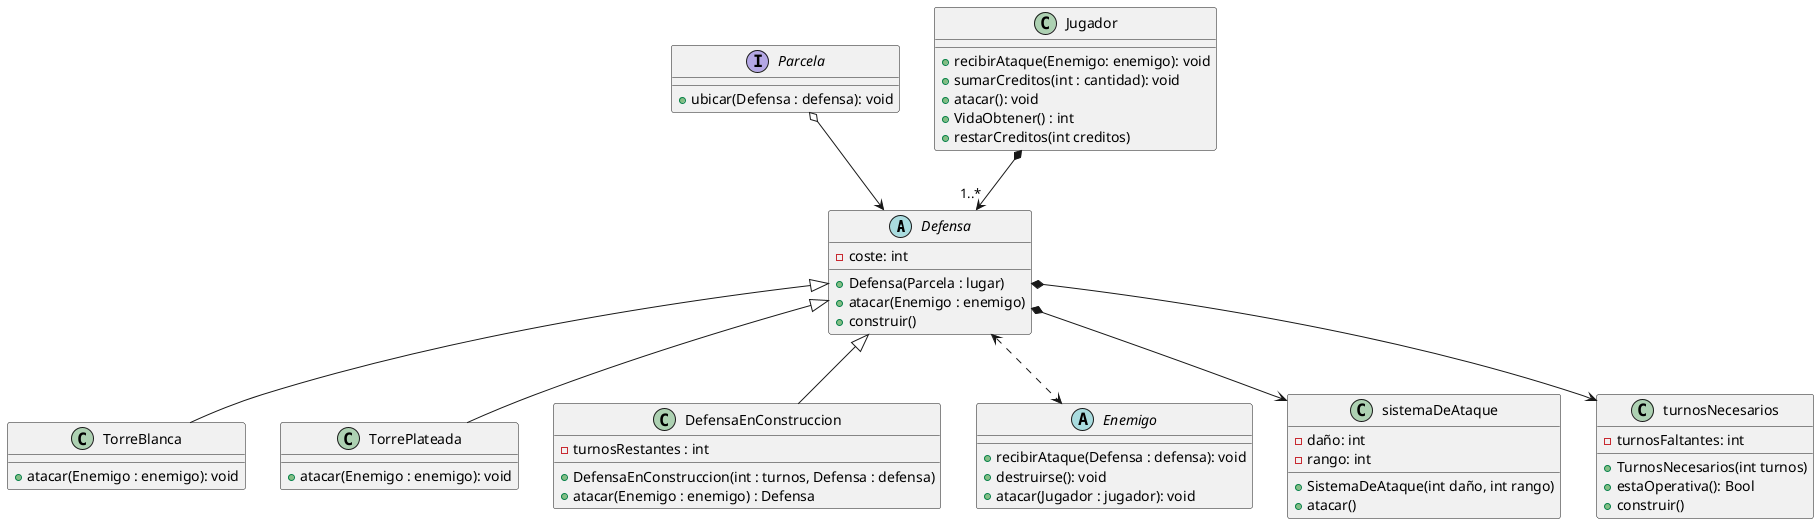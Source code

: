 @startuml
'https://plantuml.com/class-diagram

abstract class Defensa {
    -coste: int
    +Defensa(Parcela : lugar)
    +atacar(Enemigo : enemigo)
    +construir()
}

class TorreBlanca{
    +atacar(Enemigo : enemigo): void
}

class TorrePlateada{
    +atacar(Enemigo : enemigo): void
}

interface Parcela {
    +ubicar(Defensa : defensa): void
}

class DefensaEnConstruccion{
    -turnosRestantes : int
    +DefensaEnConstruccion(int : turnos, Defensa : defensa)
    +atacar(Enemigo : enemigo) : Defensa
}

abstract class Enemigo {
    +recibirAtaque(Defensa : defensa): void
    +destruirse(): void
    +atacar(Jugador : jugador): void
}

class Jugador {
    +recibirAtaque(Enemigo: enemigo): void
    +sumarCreditos(int : cantidad): void
    +atacar(): void
    +VidaObtener() : int
    +restarCreditos(int creditos)
}

class sistemaDeAtaque{
    -daño: int
    -rango: int
    +SistemaDeAtaque(int daño, int rango)
    +atacar()
}

class turnosNecesarios{
    -turnosFaltantes: int
    +TurnosNecesarios(int turnos)
    +estaOperativa(): Bool
    +construir()
}

Defensa <|-- TorreBlanca
Defensa <|-- TorrePlateada
Defensa <..> Enemigo
Parcela o--> Defensa
Jugador  *--> "1..*" Defensa
Defensa <|-- DefensaEnConstruccion
Defensa *--> sistemaDeAtaque
Defensa *--> turnosNecesarios


@enduml